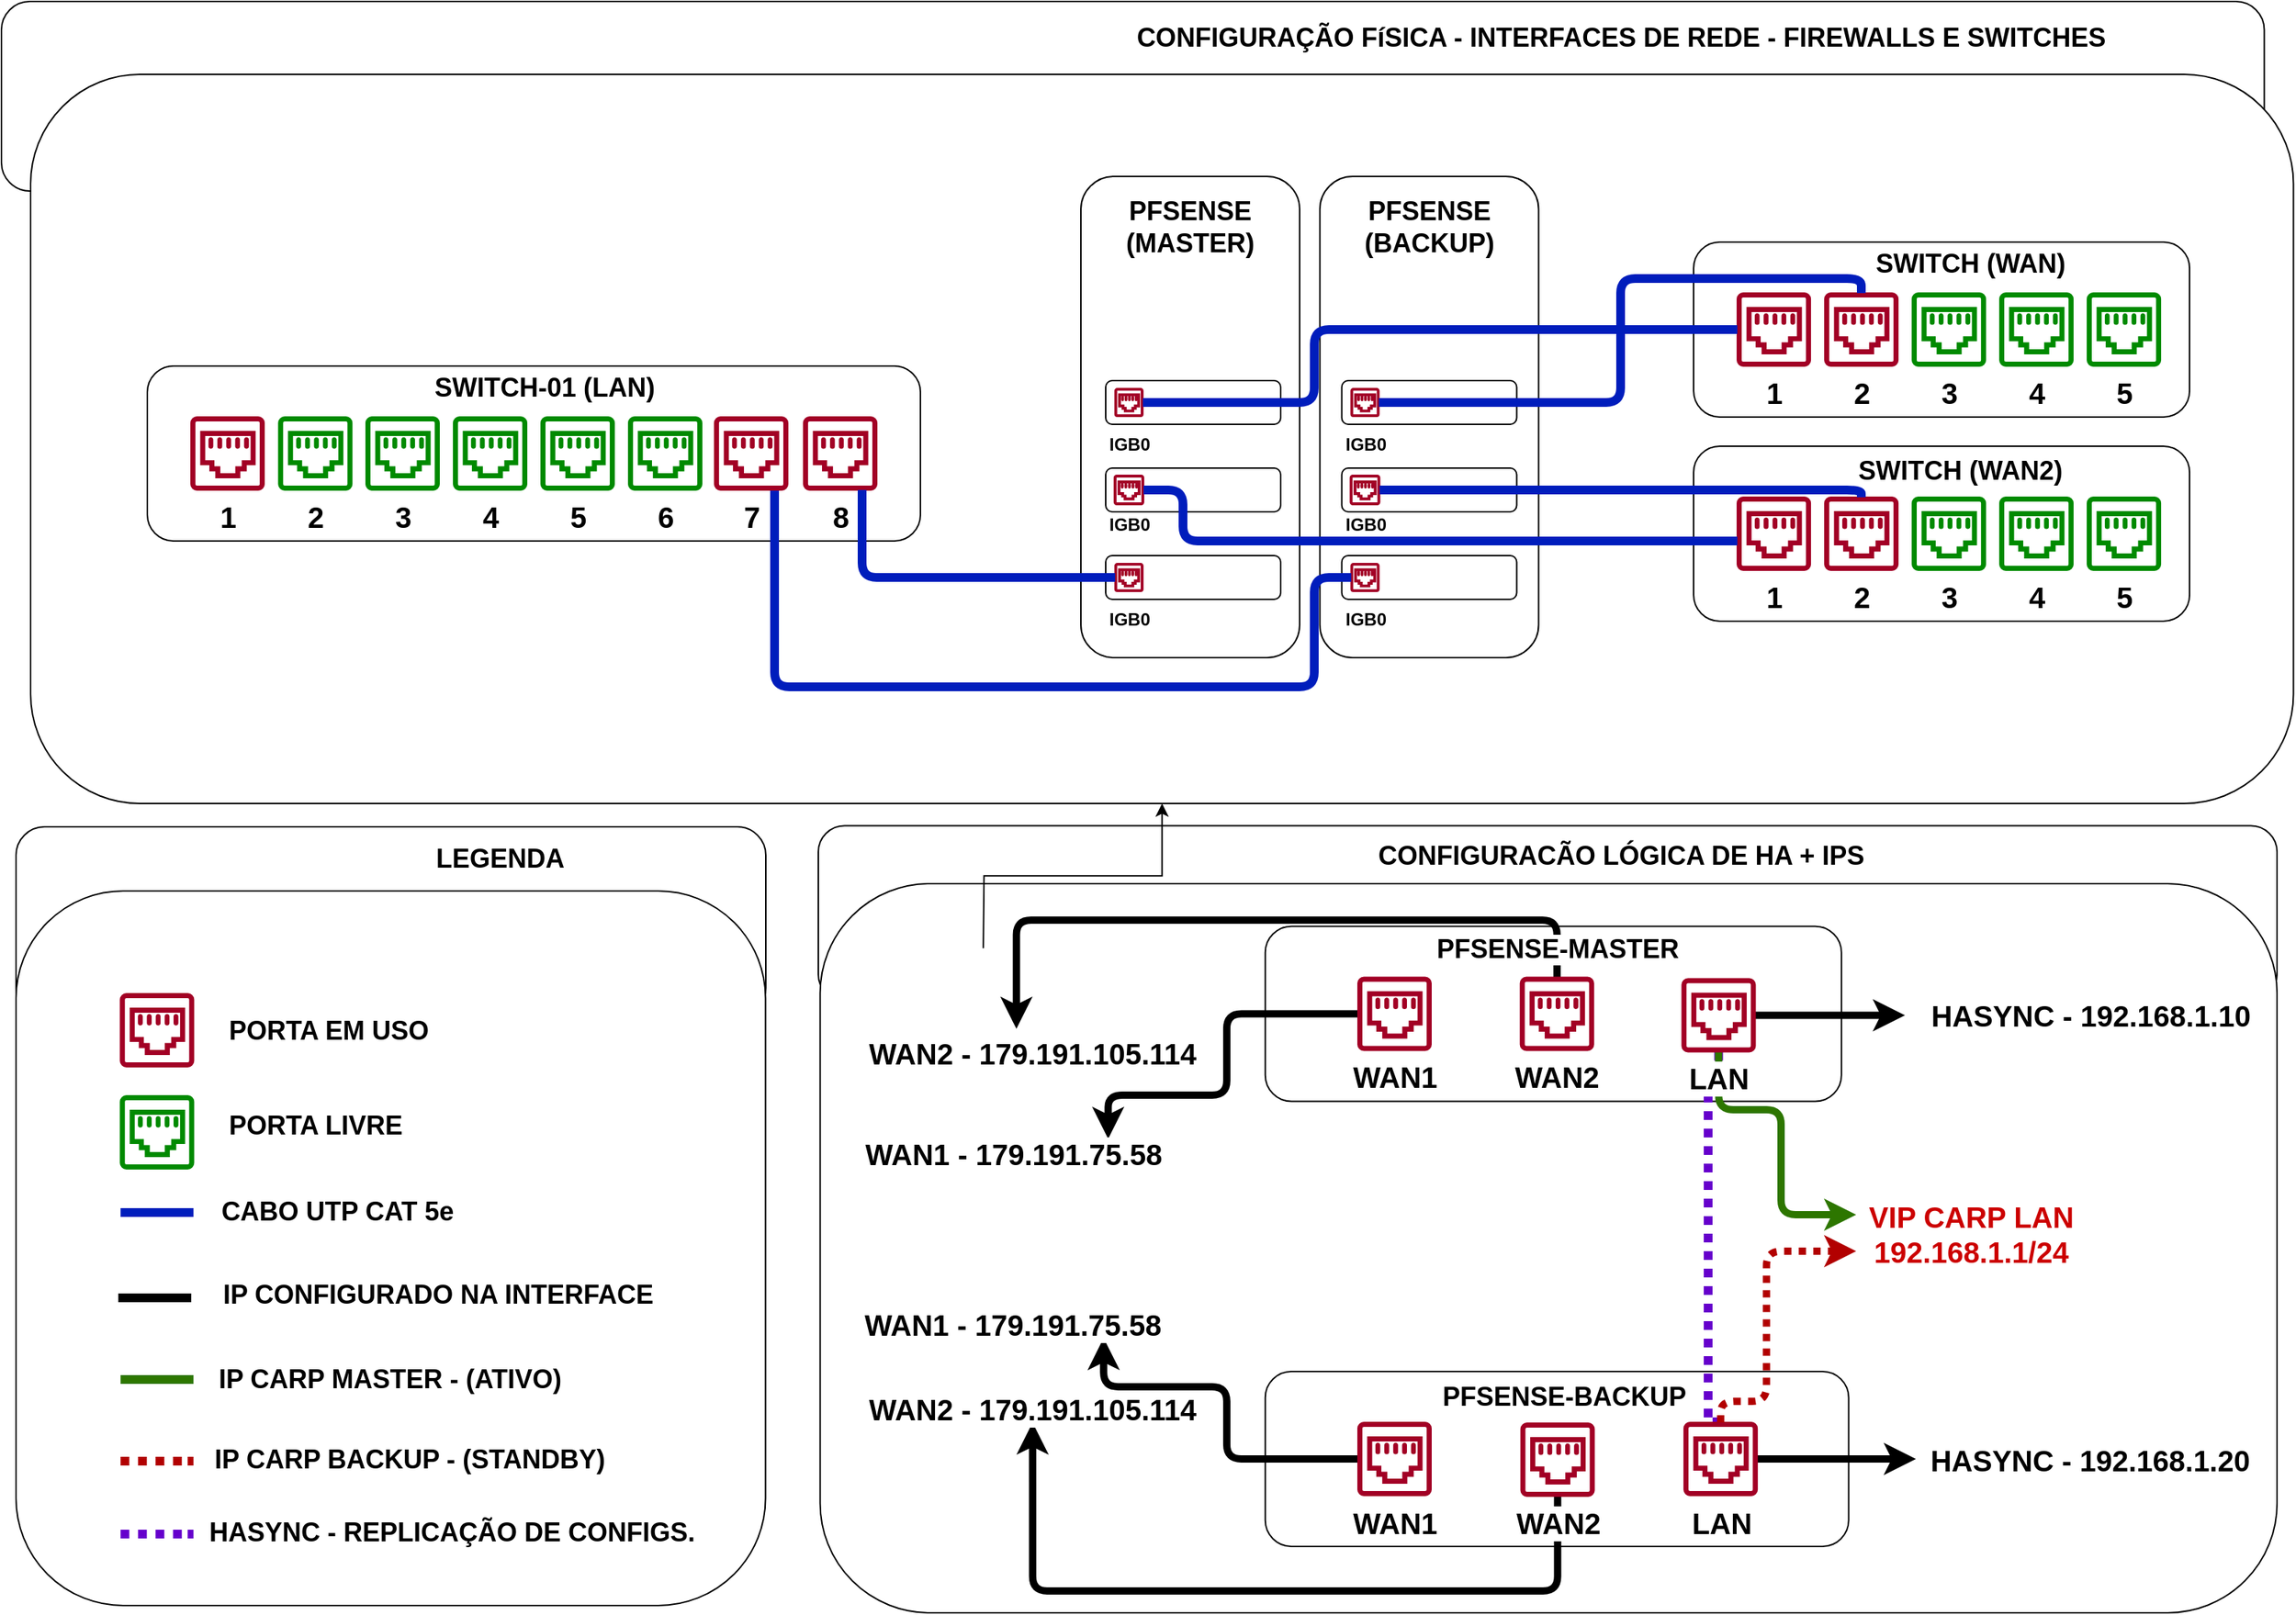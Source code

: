 <mxfile version="21.2.0" type="github">
  <diagram id="Uc7Eat4LJt7RBU0-5OjE" name="Page-1">
    <mxGraphModel dx="2785" dy="1540" grid="1" gridSize="10" guides="1" tooltips="1" connect="1" arrows="1" fold="1" page="1" pageScale="1" pageWidth="1654" pageHeight="1169" math="0" shadow="0">
      <root>
        <mxCell id="0" />
        <mxCell id="1" parent="0" />
        <mxCell id="FnRaTp6zV71Ba19_A0Tg-153" value="" style="rounded=1;whiteSpace=wrap;html=1;labelBackgroundColor=#ffffff;fillColor=#ffffff;gradientColor=#ffffff;fontSize=20;fontColor=#000000;" parent="1" vertex="1">
          <mxGeometry x="70" y="50" width="1551.25" height="130" as="geometry" />
        </mxCell>
        <mxCell id="FnRaTp6zV71Ba19_A0Tg-154" value="" style="rounded=1;whiteSpace=wrap;html=1;labelBackgroundColor=#ffffff;fillColor=#ffffff;gradientColor=#ffffff;fontSize=20;fontColor=#000000;" parent="1" vertex="1">
          <mxGeometry x="90" y="100" width="1551.25" height="500" as="geometry" />
        </mxCell>
        <mxCell id="FnRaTp6zV71Ba19_A0Tg-135" value="" style="rounded=1;whiteSpace=wrap;html=1;labelBackgroundColor=#ffffff;fillColor=#ffffff;gradientColor=#ffffff;fontSize=20;fontColor=#000000;" parent="1" vertex="1">
          <mxGeometry x="630" y="615.25" width="1000" height="120" as="geometry" />
        </mxCell>
        <mxCell id="FnRaTp6zV71Ba19_A0Tg-136" value="" style="rounded=1;whiteSpace=wrap;html=1;labelBackgroundColor=#ffffff;fillColor=#ffffff;gradientColor=#ffffff;fontSize=20;fontColor=#000000;" parent="1" vertex="1">
          <mxGeometry x="631.25" y="655" width="998.75" height="500" as="geometry" />
        </mxCell>
        <mxCell id="FnRaTp6zV71Ba19_A0Tg-140" value="CONFIGURACÃO LÓGICA DE HA + IPS" style="text;html=1;strokeColor=none;fillColor=none;align=center;verticalAlign=middle;whiteSpace=wrap;rounded=0;fontStyle=1;fontSize=18;labelBackgroundColor=#FFFFFF;fontColor=#000000;" parent="1" vertex="1">
          <mxGeometry x="993.17" y="626" width="375.07" height="20" as="geometry" />
        </mxCell>
        <mxCell id="FnRaTp6zV71Ba19_A0Tg-86" value="" style="rounded=1;whiteSpace=wrap;html=1;fontStyle=1;labelBackgroundColor=#FFFFFF;fontColor=#000000;" parent="1" vertex="1">
          <mxGeometry x="936.39" y="989.5" width="399.93" height="120" as="geometry" />
        </mxCell>
        <mxCell id="FnRaTp6zV71Ba19_A0Tg-78" value="" style="rounded=1;whiteSpace=wrap;html=1;fontStyle=1;labelBackgroundColor=#FFFFFF;fontColor=#000000;" parent="1" vertex="1">
          <mxGeometry x="936.39" y="684.25" width="395" height="120" as="geometry" />
        </mxCell>
        <mxCell id="FnRaTp6zV71Ba19_A0Tg-77" value="" style="rounded=1;whiteSpace=wrap;html=1;labelBackgroundColor=#ffffff;fillColor=#ffffff;gradientColor=#ffffff;fontSize=20;fontColor=#000000;" parent="1" vertex="1">
          <mxGeometry x="80" y="616" width="514" height="130" as="geometry" />
        </mxCell>
        <mxCell id="FnRaTp6zV71Ba19_A0Tg-76" value="" style="rounded=1;whiteSpace=wrap;html=1;labelBackgroundColor=#ffffff;fillColor=#ffffff;gradientColor=#ffffff;fontSize=20;fontColor=#000000;" parent="1" vertex="1">
          <mxGeometry x="80" y="660" width="513.79" height="490" as="geometry" />
        </mxCell>
        <mxCell id="FnRaTp6zV71Ba19_A0Tg-9" value="" style="rounded=1;whiteSpace=wrap;html=1;fontStyle=1;labelBackgroundColor=#FFFFFF;fontColor=#000000;" parent="1" vertex="1">
          <mxGeometry x="170.0" y="300" width="530" height="120" as="geometry" />
        </mxCell>
        <mxCell id="FnRaTp6zV71Ba19_A0Tg-1" value="&lt;font style=&quot;font-size: 20px;&quot;&gt;1&lt;/font&gt;" style="pointerEvents=1;shadow=0;dashed=0;html=1;strokeColor=#A20025;fillColor=#a20025;aspect=fixed;labelPosition=center;verticalLabelPosition=bottom;verticalAlign=top;align=center;outlineConnect=0;shape=mxgraph.vvd.ethernet_port;fontColor=#000000;fontStyle=1;labelBackgroundColor=#ffffff;fontSize=20;" parent="1" vertex="1">
          <mxGeometry x="200.0" y="335" width="50" height="50" as="geometry" />
        </mxCell>
        <mxCell id="FnRaTp6zV71Ba19_A0Tg-2" value="2" style="pointerEvents=1;shadow=0;dashed=0;html=1;strokeColor=#008A00;fillColor=#008a00;aspect=fixed;labelPosition=center;verticalLabelPosition=bottom;verticalAlign=top;align=center;outlineConnect=0;shape=mxgraph.vvd.ethernet_port;fontColor=#000000;fontStyle=1;fontSize=20;labelBackgroundColor=#FFFFFF;" parent="1" vertex="1">
          <mxGeometry x="260.15" y="335" width="50" height="50" as="geometry" />
        </mxCell>
        <mxCell id="FnRaTp6zV71Ba19_A0Tg-3" value="3" style="pointerEvents=1;shadow=0;dashed=0;html=1;strokeColor=#008A00;fillColor=#008a00;aspect=fixed;labelPosition=center;verticalLabelPosition=bottom;verticalAlign=top;align=center;outlineConnect=0;shape=mxgraph.vvd.ethernet_port;fontStyle=1;fontColor=#000000;fontSize=20;labelBackgroundColor=#FFFFFF;" parent="1" vertex="1">
          <mxGeometry x="320" y="335" width="50" height="50" as="geometry" />
        </mxCell>
        <mxCell id="FnRaTp6zV71Ba19_A0Tg-4" value="4" style="pointerEvents=1;shadow=0;dashed=0;html=1;strokeColor=#008A00;fillColor=#008a00;aspect=fixed;labelPosition=center;verticalLabelPosition=bottom;verticalAlign=top;align=center;outlineConnect=0;shape=mxgraph.vvd.ethernet_port;fontStyle=1;fontColor=#000000;fontSize=20;labelBackgroundColor=#FFFFFF;" parent="1" vertex="1">
          <mxGeometry x="380" y="335" width="50" height="50" as="geometry" />
        </mxCell>
        <mxCell id="FnRaTp6zV71Ba19_A0Tg-5" value="5" style="pointerEvents=1;shadow=0;dashed=0;html=1;strokeColor=#008A00;fillColor=#008a00;aspect=fixed;labelPosition=center;verticalLabelPosition=bottom;verticalAlign=top;align=center;outlineConnect=0;shape=mxgraph.vvd.ethernet_port;fontColor=#000000;fontStyle=1;fontSize=20;labelBackgroundColor=#FFFFFF;" parent="1" vertex="1">
          <mxGeometry x="440" y="335" width="50" height="50" as="geometry" />
        </mxCell>
        <mxCell id="FnRaTp6zV71Ba19_A0Tg-6" value="6" style="pointerEvents=1;shadow=0;dashed=0;html=1;strokeColor=#008A00;fillColor=#008a00;aspect=fixed;labelPosition=center;verticalLabelPosition=bottom;verticalAlign=top;align=center;outlineConnect=0;shape=mxgraph.vvd.ethernet_port;fontColor=#000000;fontStyle=1;fontSize=20;labelBackgroundColor=#FFFFFF;" parent="1" vertex="1">
          <mxGeometry x="500.0" y="335" width="50" height="50" as="geometry" />
        </mxCell>
        <mxCell id="FnRaTp6zV71Ba19_A0Tg-10" value="SWITCH-01 (LAN)" style="text;html=1;strokeColor=none;fillColor=none;align=center;verticalAlign=middle;whiteSpace=wrap;rounded=0;fontStyle=1;fontSize=18;labelBackgroundColor=#FFFFFF;fontColor=#000000;" parent="1" vertex="1">
          <mxGeometry x="360" y="305" width="164.96" height="20" as="geometry" />
        </mxCell>
        <mxCell id="FnRaTp6zV71Ba19_A0Tg-50" value="" style="rounded=1;whiteSpace=wrap;html=1;fontStyle=1;labelBackgroundColor=#FFFFFF;fontColor=#000000;" parent="1" vertex="1">
          <mxGeometry x="1230.04" y="215" width="340" height="120" as="geometry" />
        </mxCell>
        <mxCell id="FnRaTp6zV71Ba19_A0Tg-51" value="1" style="pointerEvents=1;shadow=0;dashed=0;html=1;strokeColor=#A20025;fillColor=#a20025;aspect=fixed;labelPosition=center;verticalLabelPosition=bottom;verticalAlign=top;align=center;outlineConnect=0;shape=mxgraph.vvd.ethernet_port;fontColor=#000000;fontStyle=1;fontSize=20;labelBackgroundColor=#FFFFFF;" parent="1" vertex="1">
          <mxGeometry x="1260.04" y="250" width="50" height="50" as="geometry" />
        </mxCell>
        <mxCell id="FnRaTp6zV71Ba19_A0Tg-53" value="3" style="pointerEvents=1;shadow=0;dashed=0;html=1;strokeColor=#008A00;fillColor=#008a00;aspect=fixed;labelPosition=center;verticalLabelPosition=bottom;verticalAlign=top;align=center;outlineConnect=0;shape=mxgraph.vvd.ethernet_port;fontStyle=1;fontColor=#000000;fontSize=20;labelBackgroundColor=#FFFFFF;" parent="1" vertex="1">
          <mxGeometry x="1380.04" y="250" width="50" height="50" as="geometry" />
        </mxCell>
        <mxCell id="FnRaTp6zV71Ba19_A0Tg-54" value="4" style="pointerEvents=1;shadow=0;dashed=0;html=1;strokeColor=#008A00;fillColor=#008a00;aspect=fixed;labelPosition=center;verticalLabelPosition=bottom;verticalAlign=top;align=center;outlineConnect=0;shape=mxgraph.vvd.ethernet_port;fontStyle=1;fontColor=#000000;fontSize=20;labelBackgroundColor=#FFFFFF;" parent="1" vertex="1">
          <mxGeometry x="1440.04" y="250" width="50" height="50" as="geometry" />
        </mxCell>
        <mxCell id="FnRaTp6zV71Ba19_A0Tg-55" value="5" style="pointerEvents=1;shadow=0;dashed=0;html=1;strokeColor=#008A00;fillColor=#008a00;aspect=fixed;labelPosition=center;verticalLabelPosition=bottom;verticalAlign=top;align=center;outlineConnect=0;shape=mxgraph.vvd.ethernet_port;fontColor=#000000;fontStyle=1;fontSize=20;labelBackgroundColor=#FFFFFF;" parent="1" vertex="1">
          <mxGeometry x="1500.04" y="250" width="50" height="50" as="geometry" />
        </mxCell>
        <mxCell id="FnRaTp6zV71Ba19_A0Tg-66" style="edgeStyle=orthogonalEdgeStyle;orthogonalLoop=1;jettySize=auto;html=1;endArrow=none;endFill=0;strokeWidth=6;fontSize=18;fillColor=#0050ef;strokeColor=#001DBC;fontStyle=1;labelBackgroundColor=#FFFFFF;fontColor=#000000;rounded=0;" parent="1" edge="1">
          <mxGeometry relative="1" as="geometry">
            <mxPoint x="151.65" y="880.5" as="sourcePoint" />
            <mxPoint x="195.22" y="880.5" as="targetPoint" />
            <Array as="points">
              <mxPoint x="201.65" y="880.5" />
              <mxPoint x="201.65" y="880.5" />
            </Array>
          </mxGeometry>
        </mxCell>
        <mxCell id="FnRaTp6zV71Ba19_A0Tg-70" value="" style="pointerEvents=1;shadow=0;dashed=0;html=1;strokeColor=#A20025;fillColor=#a20025;aspect=fixed;labelPosition=center;verticalLabelPosition=bottom;verticalAlign=top;align=center;outlineConnect=0;shape=mxgraph.vvd.ethernet_port;fontColor=#000000;fontStyle=1;labelBackgroundColor=#ffffff;fontSize=20;" parent="1" vertex="1">
          <mxGeometry x="151.65" y="730.5" width="50" height="50" as="geometry" />
        </mxCell>
        <mxCell id="FnRaTp6zV71Ba19_A0Tg-71" value="" style="pointerEvents=1;shadow=0;dashed=0;html=1;strokeColor=#008A00;fillColor=#008a00;aspect=fixed;labelPosition=center;verticalLabelPosition=bottom;verticalAlign=top;align=center;outlineConnect=0;shape=mxgraph.vvd.ethernet_port;fontColor=#000000;fontStyle=1;fontSize=20;labelBackgroundColor=#FFFFFF;" parent="1" vertex="1">
          <mxGeometry x="151.65" y="800.5" width="50" height="50" as="geometry" />
        </mxCell>
        <mxCell id="FnRaTp6zV71Ba19_A0Tg-72" value="LEGENDA" style="text;html=1;strokeColor=none;fillColor=none;align=center;verticalAlign=middle;whiteSpace=wrap;rounded=0;fontStyle=1;fontSize=18;labelBackgroundColor=#FFFFFF;fontColor=#000000;" parent="1" vertex="1">
          <mxGeometry x="342.04" y="628" width="140" height="20" as="geometry" />
        </mxCell>
        <mxCell id="FnRaTp6zV71Ba19_A0Tg-73" value="PORTA EM USO" style="text;html=1;strokeColor=none;fillColor=none;align=center;verticalAlign=middle;whiteSpace=wrap;rounded=0;fontStyle=1;fontSize=18;labelBackgroundColor=#FFFFFF;fontColor=#000000;" parent="1" vertex="1">
          <mxGeometry x="222.65" y="745.5" width="143" height="20" as="geometry" />
        </mxCell>
        <mxCell id="FnRaTp6zV71Ba19_A0Tg-74" value="PORTA LIVRE" style="text;html=1;strokeColor=none;fillColor=none;align=center;verticalAlign=middle;whiteSpace=wrap;rounded=0;fontStyle=1;fontSize=18;labelBackgroundColor=#FFFFFF;fontColor=#000000;" parent="1" vertex="1">
          <mxGeometry x="218.65" y="810.5" width="133" height="20" as="geometry" />
        </mxCell>
        <mxCell id="FnRaTp6zV71Ba19_A0Tg-75" value="CABO UTP CAT 5e" style="text;html=1;strokeColor=none;fillColor=none;align=center;verticalAlign=middle;whiteSpace=wrap;rounded=0;fontStyle=1;fontSize=18;labelBackgroundColor=#FFFFFF;fontColor=#000000;" parent="1" vertex="1">
          <mxGeometry x="213.65" y="869.5" width="173" height="20" as="geometry" />
        </mxCell>
        <mxCell id="FnRaTp6zV71Ba19_A0Tg-110" style="orthogonalLoop=1;jettySize=auto;html=1;labelBackgroundColor=#FFFFFF;endArrow=classic;endFill=1;strokeWidth=5;fontSize=17;fontColor=#000000;rounded=1;edgeStyle=orthogonalEdgeStyle;entryX=0.455;entryY=-0.298;entryDx=0;entryDy=0;entryPerimeter=0;" parent="1" source="FnRaTp6zV71Ba19_A0Tg-80" target="FnRaTp6zV71Ba19_A0Tg-105" edge="1">
          <mxGeometry relative="1" as="geometry">
            <mxPoint x="750" y="690" as="targetPoint" />
            <Array as="points">
              <mxPoint x="1136" y="680" />
              <mxPoint x="766" y="680" />
            </Array>
          </mxGeometry>
        </mxCell>
        <mxCell id="FnRaTp6zV71Ba19_A0Tg-119" style="edgeStyle=orthogonalEdgeStyle;orthogonalLoop=1;jettySize=auto;html=1;labelBackgroundColor=#FFFFFF;endArrow=classic;endFill=1;strokeWidth=5;fontSize=17;fontColor=#000000;rounded=1;entryX=0.75;entryY=0;entryDx=0;entryDy=0;" parent="1" source="FnRaTp6zV71Ba19_A0Tg-79" target="FnRaTp6zV71Ba19_A0Tg-117" edge="1">
          <mxGeometry relative="1" as="geometry">
            <mxPoint x="900" y="680" as="targetPoint" />
            <Array as="points">
              <mxPoint x="910" y="744" />
              <mxPoint x="910" y="800" />
              <mxPoint x="829" y="800" />
            </Array>
          </mxGeometry>
        </mxCell>
        <mxCell id="FnRaTp6zV71Ba19_A0Tg-128" style="orthogonalLoop=1;jettySize=auto;html=1;labelBackgroundColor=#FFFFFF;endArrow=classic;endFill=1;strokeWidth=5;fontSize=17;fontColor=#000000;startArrow=none;startFill=0;rounded=1;" parent="1" source="H_Lgx6PLF9Htsv63IMZn-19" target="FnRaTp6zV71Ba19_A0Tg-100" edge="1">
          <mxGeometry relative="1" as="geometry">
            <mxPoint x="1306.39" y="744.363" as="sourcePoint" />
          </mxGeometry>
        </mxCell>
        <mxCell id="FnRaTp6zV71Ba19_A0Tg-158" style="rounded=0;orthogonalLoop=1;jettySize=auto;html=1;dashed=1;dashPattern=1 1;labelBackgroundColor=#FFFFFF;startArrow=none;startFill=0;endArrow=none;endFill=0;strokeColor=#6600CC;strokeWidth=6;fontSize=17;fontColor=#000000;fillColor=#f8cecc;edgeStyle=orthogonalEdgeStyle;" parent="1" edge="1" target="FnRaTp6zV71Ba19_A0Tg-92" source="H_Lgx6PLF9Htsv63IMZn-19">
          <mxGeometry relative="1" as="geometry">
            <mxPoint x="1286.467" y="769.25" as="sourcePoint" />
            <mxPoint x="1286.467" y="1024.5" as="targetPoint" />
            <Array as="points">
              <mxPoint x="1247" y="780" />
              <mxPoint x="1240" y="780" />
              <mxPoint x="1240" y="1024" />
            </Array>
          </mxGeometry>
        </mxCell>
        <mxCell id="FnRaTp6zV71Ba19_A0Tg-85" value="PFSENSE-MASTER" style="text;html=1;strokeColor=none;fillColor=none;align=center;verticalAlign=middle;whiteSpace=wrap;rounded=0;fontStyle=1;fontSize=18;labelBackgroundColor=#FFFFFF;fontColor=#000000;" parent="1" vertex="1">
          <mxGeometry x="1050" y="690" width="173.57" height="20" as="geometry" />
        </mxCell>
        <mxCell id="FnRaTp6zV71Ba19_A0Tg-111" style="orthogonalLoop=1;jettySize=auto;html=1;labelBackgroundColor=#FFFFFF;endArrow=classic;endFill=1;strokeWidth=5;fontSize=17;fontColor=#000000;rounded=1;edgeStyle=orthogonalEdgeStyle;entryX=0.5;entryY=1;entryDx=0;entryDy=0;" parent="1" source="FnRaTp6zV71Ba19_A0Tg-88" target="FnRaTp6zV71Ba19_A0Tg-108" edge="1">
          <mxGeometry relative="1" as="geometry">
            <mxPoint x="780" y="1100" as="targetPoint" />
            <Array as="points">
              <mxPoint x="1137" y="1140" />
              <mxPoint x="777" y="1140" />
            </Array>
          </mxGeometry>
        </mxCell>
        <mxCell id="FnRaTp6zV71Ba19_A0Tg-88" value="WAN2" style="pointerEvents=1;shadow=0;dashed=0;html=1;strokeColor=#A20025;fillColor=#A20025;aspect=fixed;labelPosition=center;verticalLabelPosition=bottom;verticalAlign=top;align=center;outlineConnect=0;shape=mxgraph.vvd.ethernet_port;fontStyle=1;fontColor=#000000;fontSize=20;labelBackgroundColor=#FFFFFF;" parent="1" vertex="1">
          <mxGeometry x="1111.78" y="1025" width="50" height="50" as="geometry" />
        </mxCell>
        <mxCell id="FnRaTp6zV71Ba19_A0Tg-120" style="edgeStyle=orthogonalEdgeStyle;orthogonalLoop=1;jettySize=auto;html=1;labelBackgroundColor=#FFFFFF;endArrow=classic;endFill=1;strokeWidth=5;fontSize=17;fontColor=#000000;rounded=1;entryX=0.75;entryY=1;entryDx=0;entryDy=0;" parent="1" source="FnRaTp6zV71Ba19_A0Tg-87" target="FnRaTp6zV71Ba19_A0Tg-118" edge="1">
          <mxGeometry relative="1" as="geometry">
            <mxPoint x="1238.96" y="1024.5" as="sourcePoint" />
            <mxPoint x="1238.96" y="959.5" as="targetPoint" />
            <Array as="points">
              <mxPoint x="910" y="1049" />
              <mxPoint x="910" y="1000" />
              <mxPoint x="826" y="1000" />
            </Array>
          </mxGeometry>
        </mxCell>
        <mxCell id="FnRaTp6zV71Ba19_A0Tg-103" style="orthogonalLoop=1;jettySize=auto;html=1;entryX=0;entryY=0.5;entryDx=0;entryDy=0;labelBackgroundColor=#FFFFFF;endArrow=classic;endFill=1;strokeWidth=5;fontSize=17;fontColor=#000000;rounded=1;" parent="1" source="FnRaTp6zV71Ba19_A0Tg-92" target="FnRaTp6zV71Ba19_A0Tg-101" edge="1">
          <mxGeometry relative="1" as="geometry" />
        </mxCell>
        <mxCell id="FnRaTp6zV71Ba19_A0Tg-92" value="LAN" style="pointerEvents=1;shadow=0;dashed=0;html=1;strokeColor=#A20025;fillColor=#a20025;aspect=fixed;labelPosition=center;verticalLabelPosition=bottom;verticalAlign=top;align=center;outlineConnect=0;shape=mxgraph.vvd.ethernet_port;fontStyle=1;fontColor=#000000;fontSize=20;labelBackgroundColor=#FFFFFF;" parent="1" vertex="1">
          <mxGeometry x="1223.57" y="1024.5" width="50" height="50" as="geometry" />
        </mxCell>
        <mxCell id="FnRaTp6zV71Ba19_A0Tg-93" value="PFSENSE-BACKUP" style="text;html=1;strokeColor=none;fillColor=none;align=center;verticalAlign=middle;whiteSpace=wrap;rounded=0;fontStyle=1;fontSize=18;labelBackgroundColor=#FFFFFF;fontColor=#000000;" parent="1" vertex="1">
          <mxGeometry x="1050.0" y="997" width="183" height="20" as="geometry" />
        </mxCell>
        <mxCell id="FnRaTp6zV71Ba19_A0Tg-100" value="HASYNC - 192.168.1.10" style="text;html=1;strokeColor=none;fillColor=none;align=center;verticalAlign=middle;whiteSpace=wrap;rounded=0;labelBackgroundColor=#ffffff;fontSize=20;fontColor=#000000;fontStyle=1" parent="1" vertex="1">
          <mxGeometry x="1374.96" y="735.25" width="255.07" height="20" as="geometry" />
        </mxCell>
        <mxCell id="FnRaTp6zV71Ba19_A0Tg-101" value="HASYNC - 192.168.1.20" style="text;html=1;strokeColor=none;fillColor=none;align=center;verticalAlign=middle;whiteSpace=wrap;rounded=0;labelBackgroundColor=#ffffff;fontSize=20;fontColor=#000000;fontStyle=1" parent="1" vertex="1">
          <mxGeometry x="1382.46" y="1039.5" width="240.07" height="20" as="geometry" />
        </mxCell>
        <mxCell id="FnRaTp6zV71Ba19_A0Tg-130" style="rounded=1;orthogonalLoop=1;jettySize=auto;html=1;labelBackgroundColor=#FFFFFF;startArrow=none;startFill=0;endArrow=classic;endFill=1;strokeWidth=5;fontSize=17;fontColor=#000000;strokeColor=#2D7600;entryX=0;entryY=0.25;entryDx=0;entryDy=0;edgeStyle=orthogonalEdgeStyle;" parent="1" target="FnRaTp6zV71Ba19_A0Tg-129" edge="1" source="H_Lgx6PLF9Htsv63IMZn-19">
          <mxGeometry relative="1" as="geometry">
            <Array as="points">
              <mxPoint x="1247" y="810" />
              <mxPoint x="1290" y="810" />
              <mxPoint x="1290" y="882" />
            </Array>
            <mxPoint x="1043" y="769.25" as="sourcePoint" />
            <mxPoint x="1110.51" y="860.5" as="targetPoint" />
          </mxGeometry>
        </mxCell>
        <mxCell id="FnRaTp6zV71Ba19_A0Tg-105" value="WAN2 - 179.191.105.114" style="text;html=1;strokeColor=none;fillColor=none;align=center;verticalAlign=middle;whiteSpace=wrap;rounded=0;labelBackgroundColor=#ffffff;fontSize=20;fontColor=#000000;fontStyle=1" parent="1" vertex="1">
          <mxGeometry x="653.76" y="760.5" width="246.24" height="20" as="geometry" />
        </mxCell>
        <mxCell id="FnRaTp6zV71Ba19_A0Tg-131" style="rounded=1;orthogonalLoop=1;jettySize=auto;html=1;entryX=0;entryY=0.75;entryDx=0;entryDy=0;labelBackgroundColor=#FFFFFF;startArrow=none;startFill=0;endArrow=classic;endFill=1;strokeWidth=5;fontSize=17;fontColor=#000000;strokeColor=#B20000;dashed=1;dashPattern=1 1;edgeStyle=orthogonalEdgeStyle;" parent="1" source="FnRaTp6zV71Ba19_A0Tg-92" target="FnRaTp6zV71Ba19_A0Tg-129" edge="1">
          <mxGeometry relative="1" as="geometry">
            <Array as="points">
              <mxPoint x="1249" y="1010" />
              <mxPoint x="1280" y="1010" />
              <mxPoint x="1280" y="907" />
            </Array>
          </mxGeometry>
        </mxCell>
        <mxCell id="FnRaTp6zV71Ba19_A0Tg-108" value="WAN2 - 179.191.105.114" style="text;html=1;strokeColor=none;fillColor=none;align=center;verticalAlign=middle;whiteSpace=wrap;rounded=0;labelBackgroundColor=#ffffff;fontSize=20;fontColor=#000000;fontStyle=1" parent="1" vertex="1">
          <mxGeometry x="656.88" y="1004.5" width="240" height="20" as="geometry" />
        </mxCell>
        <mxCell id="FnRaTp6zV71Ba19_A0Tg-117" value="WAN1 - 179.191.75.58" style="text;html=1;strokeColor=none;fillColor=none;align=center;verticalAlign=middle;whiteSpace=wrap;rounded=0;labelBackgroundColor=#ffffff;fontSize=20;fontColor=#000000;fontStyle=1" parent="1" vertex="1">
          <mxGeometry x="633.73" y="830" width="259.96" height="20" as="geometry" />
        </mxCell>
        <mxCell id="FnRaTp6zV71Ba19_A0Tg-118" value="WAN1 - 179.191.75.58" style="text;html=1;strokeColor=none;fillColor=none;align=center;verticalAlign=middle;whiteSpace=wrap;rounded=0;labelBackgroundColor=#ffffff;fontSize=20;fontColor=#000000;fontStyle=1" parent="1" vertex="1">
          <mxGeometry x="640" y="946.5" width="247.43" height="20" as="geometry" />
        </mxCell>
        <mxCell id="FnRaTp6zV71Ba19_A0Tg-129" value="VIP CARP LAN&lt;br&gt;192.168.1.1/24" style="text;html=1;strokeColor=none;fillColor=none;align=center;verticalAlign=middle;whiteSpace=wrap;rounded=0;labelBackgroundColor=#ffffff;fontSize=20;fontColor=#CC0000;fontStyle=1" parent="1" vertex="1">
          <mxGeometry x="1341.5" y="869.5" width="157.07" height="50" as="geometry" />
        </mxCell>
        <mxCell id="FnRaTp6zV71Ba19_A0Tg-147" style="edgeStyle=orthogonalEdgeStyle;orthogonalLoop=1;jettySize=auto;html=1;endArrow=none;endFill=0;strokeWidth=6;fontSize=18;fillColor=#0050ef;strokeColor=#000000;fontStyle=1;labelBackgroundColor=#FFFFFF;fontColor=#000000;rounded=0;" parent="1" edge="1">
          <mxGeometry relative="1" as="geometry">
            <mxPoint x="150.12" y="938.96" as="sourcePoint" />
            <mxPoint x="193.69" y="938.96" as="targetPoint" />
            <Array as="points">
              <mxPoint x="200.12" y="938.96" />
              <mxPoint x="200.12" y="938.96" />
            </Array>
          </mxGeometry>
        </mxCell>
        <mxCell id="FnRaTp6zV71Ba19_A0Tg-148" value="IP CONFIGURADO NA INTERFACE" style="text;html=1;strokeColor=none;fillColor=none;align=center;verticalAlign=middle;whiteSpace=wrap;rounded=0;fontStyle=1;fontSize=18;labelBackgroundColor=#FFFFFF;fontColor=#000000;" parent="1" vertex="1">
          <mxGeometry x="216.15" y="926.5" width="307" height="20" as="geometry" />
        </mxCell>
        <mxCell id="FnRaTp6zV71Ba19_A0Tg-149" style="edgeStyle=orthogonalEdgeStyle;orthogonalLoop=1;jettySize=auto;html=1;endArrow=none;endFill=0;strokeWidth=6;fontSize=18;fillColor=#0050ef;strokeColor=#2D7600;fontStyle=1;labelBackgroundColor=#FFFFFF;fontColor=#000000;rounded=0;" parent="1" edge="1">
          <mxGeometry relative="1" as="geometry">
            <mxPoint x="151.65" y="995" as="sourcePoint" />
            <mxPoint x="195.22" y="995" as="targetPoint" />
            <Array as="points">
              <mxPoint x="201.65" y="995" />
              <mxPoint x="201.65" y="995" />
            </Array>
          </mxGeometry>
        </mxCell>
        <mxCell id="FnRaTp6zV71Ba19_A0Tg-150" style="edgeStyle=orthogonalEdgeStyle;orthogonalLoop=1;jettySize=auto;html=1;endArrow=none;endFill=0;strokeWidth=6;fontSize=18;fillColor=#0050ef;strokeColor=#B20000;fontStyle=1;labelBackgroundColor=#FFFFFF;fontColor=#000000;rounded=0;dashed=1;dashPattern=1 1;" parent="1" edge="1">
          <mxGeometry relative="1" as="geometry">
            <mxPoint x="151.65" y="1051" as="sourcePoint" />
            <mxPoint x="195.22" y="1051" as="targetPoint" />
            <Array as="points">
              <mxPoint x="201.65" y="1051" />
              <mxPoint x="201.65" y="1051" />
            </Array>
          </mxGeometry>
        </mxCell>
        <mxCell id="FnRaTp6zV71Ba19_A0Tg-151" value="IP CARP MASTER - (ATIVO)" style="text;html=1;strokeColor=none;fillColor=none;align=center;verticalAlign=middle;whiteSpace=wrap;rounded=0;fontStyle=1;fontSize=18;labelBackgroundColor=#FFFFFF;fontColor=#000000;" parent="1" vertex="1">
          <mxGeometry x="213.65" y="985" width="244.57" height="20" as="geometry" />
        </mxCell>
        <mxCell id="FnRaTp6zV71Ba19_A0Tg-152" value="IP CARP BACKUP - (STANDBY)" style="text;html=1;strokeColor=none;fillColor=none;align=center;verticalAlign=middle;whiteSpace=wrap;rounded=0;fontStyle=1;fontSize=18;labelBackgroundColor=#FFFFFF;fontColor=#000000;" parent="1" vertex="1">
          <mxGeometry x="213.29" y="1040" width="273.5" height="20" as="geometry" />
        </mxCell>
        <mxCell id="FnRaTp6zV71Ba19_A0Tg-156" value="CONFIGURAÇÃO FíSICA - INTERFACES DE REDE - FIREWALLS E SWITCHES" style="text;html=1;strokeColor=none;fillColor=none;align=center;verticalAlign=middle;whiteSpace=wrap;rounded=0;fontStyle=1;fontSize=18;labelBackgroundColor=#FFFFFF;fontColor=#000000;" parent="1" vertex="1">
          <mxGeometry x="830" y="65" width="701.42" height="20" as="geometry" />
        </mxCell>
        <mxCell id="FnRaTp6zV71Ba19_A0Tg-159" style="edgeStyle=orthogonalEdgeStyle;orthogonalLoop=1;jettySize=auto;html=1;endArrow=none;endFill=0;strokeWidth=6;fontSize=18;fillColor=#0050ef;strokeColor=#6600CC;fontStyle=1;labelBackgroundColor=#FFFFFF;fontColor=#000000;rounded=0;dashed=1;dashPattern=1 1;" parent="1" edge="1">
          <mxGeometry relative="1" as="geometry">
            <mxPoint x="151.65" y="1101" as="sourcePoint" />
            <mxPoint x="195.22" y="1101" as="targetPoint" />
            <Array as="points">
              <mxPoint x="201.65" y="1101" />
              <mxPoint x="201.65" y="1101" />
            </Array>
          </mxGeometry>
        </mxCell>
        <mxCell id="FnRaTp6zV71Ba19_A0Tg-160" value="HASYNC - REPLICAÇÃO DE CONFIGS." style="text;html=1;strokeColor=none;fillColor=none;align=center;verticalAlign=middle;whiteSpace=wrap;rounded=0;fontStyle=1;fontSize=18;labelBackgroundColor=#FFFFFF;fontColor=#000000;" parent="1" vertex="1">
          <mxGeometry x="208.29" y="1090" width="341.71" height="20" as="geometry" />
        </mxCell>
        <mxCell id="FnRaTp6zV71Ba19_A0Tg-79" value="WAN1" style="pointerEvents=1;shadow=0;dashed=0;html=1;strokeColor=#A20025;fillColor=#a20025;aspect=fixed;labelPosition=center;verticalLabelPosition=bottom;verticalAlign=top;align=center;outlineConnect=0;shape=mxgraph.vvd.ethernet_port;fontColor=#000000;fontStyle=1;fontSize=20;labelBackgroundColor=#FFFFFF;" parent="1" vertex="1">
          <mxGeometry x="1000.0" y="719.25" width="50" height="50" as="geometry" />
        </mxCell>
        <mxCell id="FnRaTp6zV71Ba19_A0Tg-8" value="8" style="pointerEvents=1;shadow=0;dashed=0;html=1;strokeColor=#A20025;fillColor=#a20025;aspect=fixed;labelPosition=center;verticalLabelPosition=bottom;verticalAlign=top;align=center;outlineConnect=0;shape=mxgraph.vvd.ethernet_port;fontStyle=1;fontColor=#000000;fontSize=20;labelBackgroundColor=#FFFFFF;" parent="1" vertex="1">
          <mxGeometry x="620" y="335" width="50" height="50" as="geometry" />
        </mxCell>
        <mxCell id="FnRaTp6zV71Ba19_A0Tg-80" value="WAN2" style="pointerEvents=1;shadow=0;dashed=0;html=1;strokeColor=#A20025;fillColor=#A20025;aspect=fixed;labelPosition=center;verticalLabelPosition=bottom;verticalAlign=top;align=center;outlineConnect=0;shape=mxgraph.vvd.ethernet_port;fontStyle=1;fontColor=#000000;fontSize=20;labelBackgroundColor=#FFFFFF;" parent="1" vertex="1">
          <mxGeometry x="1111.35" y="719.25" width="50" height="50" as="geometry" />
        </mxCell>
        <mxCell id="FnRaTp6zV71Ba19_A0Tg-87" value="WAN1" style="pointerEvents=1;shadow=0;dashed=0;html=1;strokeColor=#A20025;fillColor=#a20025;aspect=fixed;labelPosition=center;verticalLabelPosition=bottom;verticalAlign=top;align=center;outlineConnect=0;shape=mxgraph.vvd.ethernet_port;fontColor=#000000;fontStyle=1;fontSize=20;labelBackgroundColor=#FFFFFF;" parent="1" vertex="1">
          <mxGeometry x="1000.0" y="1024.5" width="50" height="50" as="geometry" />
        </mxCell>
        <mxCell id="FnRaTp6zV71Ba19_A0Tg-52" value="2" style="pointerEvents=1;shadow=0;dashed=0;html=1;strokeColor=#A20025;fillColor=#a20025;aspect=fixed;labelPosition=center;verticalLabelPosition=bottom;verticalAlign=top;align=center;outlineConnect=0;shape=mxgraph.vvd.ethernet_port;fontColor=#000000;fontStyle=1;fontSize=20;labelBackgroundColor=#FFFFFF;" parent="1" vertex="1">
          <mxGeometry x="1320.04" y="250" width="50" height="50" as="geometry" />
        </mxCell>
        <mxCell id="vzmAkZegJcYB33hXStO7-12" value="" style="rounded=1;whiteSpace=wrap;html=1;fontStyle=1;labelBackgroundColor=#FFFFFF;fontColor=#000000;" parent="1" vertex="1">
          <mxGeometry x="810" y="170" width="149.96" height="330" as="geometry" />
        </mxCell>
        <mxCell id="vzmAkZegJcYB33hXStO7-13" value="" style="rounded=1;whiteSpace=wrap;html=1;fontStyle=1;labelBackgroundColor=#FFFFFF;fontColor=#000000;" parent="1" vertex="1">
          <mxGeometry x="827" y="370" width="119.96" height="30" as="geometry" />
        </mxCell>
        <mxCell id="vzmAkZegJcYB33hXStO7-14" value="IGB0" style="pointerEvents=1;shadow=0;dashed=0;html=1;strokeColor=#A20025;fillColor=#a20025;aspect=fixed;labelPosition=center;verticalLabelPosition=bottom;verticalAlign=top;align=center;outlineConnect=0;shape=mxgraph.vvd.ethernet_port;fontColor=#000000;fontStyle=1;fontSize=12;labelBackgroundColor=#FFFFFF;" parent="1" vertex="1">
          <mxGeometry x="832.94" y="375" width="20" height="20" as="geometry" />
        </mxCell>
        <mxCell id="vzmAkZegJcYB33hXStO7-15" value="" style="rounded=1;whiteSpace=wrap;html=1;fontStyle=1;labelBackgroundColor=#FFFFFF;fontColor=#000000;" parent="1" vertex="1">
          <mxGeometry x="827" y="310" width="119.96" height="30" as="geometry" />
        </mxCell>
        <mxCell id="vzmAkZegJcYB33hXStO7-16" value="&lt;p style=&quot;line-height: 0%; font-size: 12px;&quot;&gt;&lt;font style=&quot;font-size: 12px;&quot;&gt;IGB0&lt;/font&gt;&lt;/p&gt;" style="pointerEvents=1;shadow=0;dashed=0;html=1;strokeColor=#A20025;fillColor=#a20025;aspect=fixed;labelPosition=center;verticalLabelPosition=bottom;verticalAlign=top;align=center;outlineConnect=0;shape=mxgraph.vvd.ethernet_port;fontColor=#000000;fontStyle=1;fontSize=12;labelBackgroundColor=#FFFFFF;" parent="1" vertex="1">
          <mxGeometry x="833.44" y="315.5" width="19" height="19" as="geometry" />
        </mxCell>
        <mxCell id="vzmAkZegJcYB33hXStO7-17" value="PFSENSE (MASTER)" style="text;html=1;strokeColor=none;fillColor=none;align=center;verticalAlign=middle;whiteSpace=wrap;rounded=0;fontStyle=1;fontSize=18;labelBackgroundColor=#FFFFFF;fontColor=#000000;" parent="1" vertex="1">
          <mxGeometry x="819.98" y="195" width="130" height="20" as="geometry" />
        </mxCell>
        <mxCell id="vzmAkZegJcYB33hXStO7-20" value="" style="group" parent="1" vertex="1" connectable="0">
          <mxGeometry x="973.82" y="170" width="149.96" height="330" as="geometry" />
        </mxCell>
        <mxCell id="vzmAkZegJcYB33hXStO7-3" value="" style="rounded=1;whiteSpace=wrap;html=1;fontStyle=1;labelBackgroundColor=#FFFFFF;fontColor=#000000;" parent="vzmAkZegJcYB33hXStO7-20" vertex="1">
          <mxGeometry width="149.96" height="330" as="geometry" />
        </mxCell>
        <mxCell id="FnRaTp6zV71Ba19_A0Tg-34" value="PFSENSE (BACKUP)" style="text;html=1;strokeColor=none;fillColor=none;align=center;verticalAlign=middle;whiteSpace=wrap;rounded=0;fontStyle=1;fontSize=18;labelBackgroundColor=#FFFFFF;fontColor=#000000;" parent="vzmAkZegJcYB33hXStO7-20" vertex="1">
          <mxGeometry x="9.98" y="25" width="130" height="20" as="geometry" />
        </mxCell>
        <mxCell id="H_Lgx6PLF9Htsv63IMZn-9" value="" style="rounded=1;whiteSpace=wrap;html=1;fontStyle=1;labelBackgroundColor=#FFFFFF;fontColor=#000000;" vertex="1" parent="vzmAkZegJcYB33hXStO7-20">
          <mxGeometry x="15.0" y="200" width="119.96" height="30" as="geometry" />
        </mxCell>
        <mxCell id="H_Lgx6PLF9Htsv63IMZn-10" value="IGB0" style="pointerEvents=1;shadow=0;dashed=0;html=1;strokeColor=#A20025;fillColor=#a20025;aspect=fixed;labelPosition=center;verticalLabelPosition=bottom;verticalAlign=top;align=center;outlineConnect=0;shape=mxgraph.vvd.ethernet_port;fontColor=#000000;fontStyle=1;fontSize=12;labelBackgroundColor=#FFFFFF;" vertex="1" parent="vzmAkZegJcYB33hXStO7-20">
          <mxGeometry x="20.94" y="205" width="20" height="20" as="geometry" />
        </mxCell>
        <mxCell id="H_Lgx6PLF9Htsv63IMZn-11" value="" style="rounded=1;whiteSpace=wrap;html=1;fontStyle=1;labelBackgroundColor=#FFFFFF;fontColor=#000000;" vertex="1" parent="vzmAkZegJcYB33hXStO7-20">
          <mxGeometry x="15.0" y="140" width="119.96" height="30" as="geometry" />
        </mxCell>
        <mxCell id="H_Lgx6PLF9Htsv63IMZn-12" value="&lt;p style=&quot;line-height: 0%; font-size: 12px;&quot;&gt;&lt;font style=&quot;font-size: 12px;&quot;&gt;IGB0&lt;/font&gt;&lt;/p&gt;" style="pointerEvents=1;shadow=0;dashed=0;html=1;strokeColor=#A20025;fillColor=#a20025;aspect=fixed;labelPosition=center;verticalLabelPosition=bottom;verticalAlign=top;align=center;outlineConnect=0;shape=mxgraph.vvd.ethernet_port;fontColor=#000000;fontStyle=1;fontSize=12;labelBackgroundColor=#FFFFFF;" vertex="1" parent="vzmAkZegJcYB33hXStO7-20">
          <mxGeometry x="21.44" y="145.5" width="19" height="19" as="geometry" />
        </mxCell>
        <mxCell id="H_Lgx6PLF9Htsv63IMZn-13" value="" style="rounded=1;whiteSpace=wrap;html=1;fontStyle=1;labelBackgroundColor=#FFFFFF;fontColor=#000000;" vertex="1" parent="vzmAkZegJcYB33hXStO7-20">
          <mxGeometry x="15.0" y="260" width="119.96" height="30" as="geometry" />
        </mxCell>
        <mxCell id="H_Lgx6PLF9Htsv63IMZn-14" value="&lt;p style=&quot;line-height: 0%; font-size: 12px;&quot;&gt;&lt;font style=&quot;font-size: 12px;&quot;&gt;IGB0&lt;/font&gt;&lt;/p&gt;" style="pointerEvents=1;shadow=0;dashed=0;html=1;strokeColor=#A20025;fillColor=#a20025;aspect=fixed;labelPosition=center;verticalLabelPosition=bottom;verticalAlign=top;align=center;outlineConnect=0;shape=mxgraph.vvd.ethernet_port;fontColor=#000000;fontStyle=1;fontSize=12;labelBackgroundColor=#FFFFFF;" vertex="1" parent="vzmAkZegJcYB33hXStO7-20">
          <mxGeometry x="21.44" y="265.5" width="19" height="19" as="geometry" />
        </mxCell>
        <mxCell id="FnRaTp6zV71Ba19_A0Tg-59" value="SWITCH (WAN)" style="text;html=1;strokeColor=none;fillColor=none;align=center;verticalAlign=middle;whiteSpace=wrap;rounded=0;fontStyle=1;fontSize=18;labelBackgroundColor=#FFFFFF;fontColor=#000000;" parent="1" vertex="1">
          <mxGeometry x="1350.04" y="220" width="140" height="20" as="geometry" />
        </mxCell>
        <mxCell id="vzmAkZegJcYB33hXStO7-25" value="" style="rounded=1;whiteSpace=wrap;html=1;fontStyle=1;labelBackgroundColor=#FFFFFF;fontColor=#000000;" parent="1" vertex="1">
          <mxGeometry x="1230.04" y="355" width="340" height="120" as="geometry" />
        </mxCell>
        <mxCell id="vzmAkZegJcYB33hXStO7-26" value="3" style="pointerEvents=1;shadow=0;dashed=0;html=1;strokeColor=#008A00;fillColor=#008a00;aspect=fixed;labelPosition=center;verticalLabelPosition=bottom;verticalAlign=top;align=center;outlineConnect=0;shape=mxgraph.vvd.ethernet_port;fontStyle=1;fontColor=#000000;fontSize=20;labelBackgroundColor=#FFFFFF;" parent="1" vertex="1">
          <mxGeometry x="1380.04" y="390" width="50" height="50" as="geometry" />
        </mxCell>
        <mxCell id="vzmAkZegJcYB33hXStO7-27" value="4" style="pointerEvents=1;shadow=0;dashed=0;html=1;strokeColor=#008A00;fillColor=#008a00;aspect=fixed;labelPosition=center;verticalLabelPosition=bottom;verticalAlign=top;align=center;outlineConnect=0;shape=mxgraph.vvd.ethernet_port;fontStyle=1;fontColor=#000000;fontSize=20;labelBackgroundColor=#FFFFFF;" parent="1" vertex="1">
          <mxGeometry x="1440.04" y="390" width="50" height="50" as="geometry" />
        </mxCell>
        <mxCell id="vzmAkZegJcYB33hXStO7-28" value="5" style="pointerEvents=1;shadow=0;dashed=0;html=1;strokeColor=#008A00;fillColor=#008a00;aspect=fixed;labelPosition=center;verticalLabelPosition=bottom;verticalAlign=top;align=center;outlineConnect=0;shape=mxgraph.vvd.ethernet_port;fontColor=#000000;fontStyle=1;fontSize=20;labelBackgroundColor=#FFFFFF;" parent="1" vertex="1">
          <mxGeometry x="1500.04" y="390" width="50" height="50" as="geometry" />
        </mxCell>
        <mxCell id="vzmAkZegJcYB33hXStO7-29" value="SWITCH (WAN2)" style="text;html=1;strokeColor=none;fillColor=none;align=center;verticalAlign=middle;whiteSpace=wrap;rounded=0;fontStyle=1;fontSize=18;labelBackgroundColor=#FFFFFF;fontColor=#000000;" parent="1" vertex="1">
          <mxGeometry x="1336" y="362" width="154" height="20" as="geometry" />
        </mxCell>
        <mxCell id="vzmAkZegJcYB33hXStO7-30" value="1" style="pointerEvents=1;shadow=0;dashed=0;html=1;strokeColor=#A20025;fillColor=#a20025;aspect=fixed;labelPosition=center;verticalLabelPosition=bottom;verticalAlign=top;align=center;outlineConnect=0;shape=mxgraph.vvd.ethernet_port;fontColor=#000000;fontStyle=1;fontSize=20;labelBackgroundColor=#FFFFFF;" parent="1" vertex="1">
          <mxGeometry x="1260.04" y="390" width="50" height="50" as="geometry" />
        </mxCell>
        <mxCell id="vzmAkZegJcYB33hXStO7-31" value="2" style="pointerEvents=1;shadow=0;dashed=0;html=1;strokeColor=#A20025;fillColor=#a20025;aspect=fixed;labelPosition=center;verticalLabelPosition=bottom;verticalAlign=top;align=center;outlineConnect=0;shape=mxgraph.vvd.ethernet_port;fontColor=#000000;fontStyle=1;fontSize=20;labelBackgroundColor=#FFFFFF;" parent="1" vertex="1">
          <mxGeometry x="1320.04" y="390" width="50" height="50" as="geometry" />
        </mxCell>
        <mxCell id="vzmAkZegJcYB33hXStO7-32" style="edgeStyle=orthogonalEdgeStyle;orthogonalLoop=1;jettySize=auto;html=1;endArrow=none;endFill=0;strokeWidth=6;fontSize=18;fillColor=#0050ef;strokeColor=#001DBC;fontStyle=1;labelBackgroundColor=#FFFFFF;fontColor=#000000;rounded=1;" parent="1" source="vzmAkZegJcYB33hXStO7-30" target="vzmAkZegJcYB33hXStO7-14" edge="1">
          <mxGeometry relative="1" as="geometry">
            <Array as="points">
              <mxPoint x="880" y="420" />
              <mxPoint x="880" y="385" />
            </Array>
            <mxPoint x="1267.521" y="440" as="sourcePoint" />
            <mxPoint x="703.54" y="407" as="targetPoint" />
          </mxGeometry>
        </mxCell>
        <mxCell id="vzmAkZegJcYB33hXStO7-33" style="edgeStyle=orthogonalEdgeStyle;orthogonalLoop=1;jettySize=auto;html=1;endArrow=none;endFill=0;strokeWidth=6;fontSize=18;fillColor=#0050ef;strokeColor=#001DBC;fontStyle=1;labelBackgroundColor=#FFFFFF;fontColor=#000000;rounded=1;" parent="1" source="FnRaTp6zV71Ba19_A0Tg-52" target="H_Lgx6PLF9Htsv63IMZn-12" edge="1">
          <mxGeometry relative="1" as="geometry">
            <Array as="points">
              <mxPoint x="1345" y="240" />
              <mxPoint x="1180" y="240" />
              <mxPoint x="1180" y="325" />
            </Array>
            <mxPoint x="1167.47" y="440" as="sourcePoint" />
            <mxPoint x="1004.0" y="410.0" as="targetPoint" />
          </mxGeometry>
        </mxCell>
        <mxCell id="H_Lgx6PLF9Htsv63IMZn-1" value="" style="rounded=1;whiteSpace=wrap;html=1;fontStyle=1;labelBackgroundColor=#FFFFFF;fontColor=#000000;" vertex="1" parent="1">
          <mxGeometry x="827" y="430" width="119.96" height="30" as="geometry" />
        </mxCell>
        <mxCell id="H_Lgx6PLF9Htsv63IMZn-2" value="&lt;p style=&quot;line-height: 0%; font-size: 12px;&quot;&gt;&lt;font style=&quot;font-size: 12px;&quot;&gt;IGB0&lt;/font&gt;&lt;/p&gt;" style="pointerEvents=1;shadow=0;dashed=0;html=1;strokeColor=#A20025;fillColor=#a20025;aspect=fixed;labelPosition=center;verticalLabelPosition=bottom;verticalAlign=top;align=center;outlineConnect=0;shape=mxgraph.vvd.ethernet_port;fontColor=#000000;fontStyle=1;fontSize=12;labelBackgroundColor=#FFFFFF;" vertex="1" parent="1">
          <mxGeometry x="833.44" y="435.5" width="19" height="19" as="geometry" />
        </mxCell>
        <mxCell id="vzmAkZegJcYB33hXStO7-21" style="edgeStyle=orthogonalEdgeStyle;orthogonalLoop=1;jettySize=auto;html=1;endArrow=none;endFill=0;strokeWidth=6;fontSize=18;fillColor=#0050ef;strokeColor=#001DBC;fontStyle=1;labelBackgroundColor=#FFFFFF;fontColor=#000000;rounded=1;" parent="1" source="FnRaTp6zV71Ba19_A0Tg-51" target="vzmAkZegJcYB33hXStO7-16" edge="1">
          <mxGeometry relative="1" as="geometry">
            <Array as="points">
              <mxPoint x="970" y="275" />
              <mxPoint x="970" y="325" />
            </Array>
            <mxPoint x="1252.43" y="250" as="sourcePoint" />
            <mxPoint x="1005.43" y="347" as="targetPoint" />
          </mxGeometry>
        </mxCell>
        <mxCell id="FnRaTp6zV71Ba19_A0Tg-62" style="edgeStyle=orthogonalEdgeStyle;orthogonalLoop=1;jettySize=auto;html=1;endArrow=none;endFill=0;strokeWidth=6;fontSize=18;fillColor=#0050ef;strokeColor=#001DBC;fontStyle=1;labelBackgroundColor=#FFFFFF;fontColor=#000000;rounded=1;" parent="1" source="H_Lgx6PLF9Htsv63IMZn-18" target="H_Lgx6PLF9Htsv63IMZn-14" edge="1">
          <mxGeometry relative="1" as="geometry">
            <Array as="points">
              <mxPoint x="600" y="520" />
              <mxPoint x="970" y="520" />
              <mxPoint x="970" y="445" />
            </Array>
            <mxPoint x="600" y="185" as="sourcePoint" />
            <mxPoint x="1010" y="310" as="targetPoint" />
          </mxGeometry>
        </mxCell>
        <mxCell id="H_Lgx6PLF9Htsv63IMZn-16" style="edgeStyle=orthogonalEdgeStyle;orthogonalLoop=1;jettySize=auto;html=1;endArrow=none;endFill=0;strokeWidth=6;fontSize=18;fillColor=#0050ef;strokeColor=#001DBC;fontStyle=1;labelBackgroundColor=#FFFFFF;fontColor=#000000;rounded=1;" edge="1" parent="1" source="FnRaTp6zV71Ba19_A0Tg-8" target="H_Lgx6PLF9Htsv63IMZn-2">
          <mxGeometry relative="1" as="geometry">
            <Array as="points">
              <mxPoint x="660" y="445" />
            </Array>
            <mxPoint x="1089.2" y="270" as="sourcePoint" />
            <mxPoint x="836.2" y="311" as="targetPoint" />
          </mxGeometry>
        </mxCell>
        <mxCell id="H_Lgx6PLF9Htsv63IMZn-17" style="edgeStyle=orthogonalEdgeStyle;orthogonalLoop=1;jettySize=auto;html=1;endArrow=none;endFill=0;strokeWidth=6;fontSize=18;fillColor=#0050ef;strokeColor=#001DBC;fontStyle=1;labelBackgroundColor=#FFFFFF;fontColor=#000000;rounded=1;" edge="1" parent="1" source="vzmAkZegJcYB33hXStO7-31" target="H_Lgx6PLF9Htsv63IMZn-10">
          <mxGeometry relative="1" as="geometry">
            <Array as="points">
              <mxPoint x="1345" y="385" />
            </Array>
            <mxPoint x="1340" y="310" as="sourcePoint" />
            <mxPoint x="1014" y="386" as="targetPoint" />
          </mxGeometry>
        </mxCell>
        <mxCell id="H_Lgx6PLF9Htsv63IMZn-18" value="7" style="pointerEvents=1;shadow=0;dashed=0;html=1;strokeColor=#A20025;fillColor=#a20025;aspect=fixed;labelPosition=center;verticalLabelPosition=bottom;verticalAlign=top;align=center;outlineConnect=0;shape=mxgraph.vvd.ethernet_port;fontStyle=1;fontColor=#000000;fontSize=20;labelBackgroundColor=#FFFFFF;" vertex="1" parent="1">
          <mxGeometry x="558.96" y="335" width="50" height="50" as="geometry" />
        </mxCell>
        <mxCell id="H_Lgx6PLF9Htsv63IMZn-19" value="LAN" style="pointerEvents=1;shadow=0;dashed=0;html=1;strokeColor=#A20025;fillColor=#A20025;aspect=fixed;labelPosition=center;verticalLabelPosition=bottom;verticalAlign=top;align=center;outlineConnect=0;shape=mxgraph.vvd.ethernet_port;fontStyle=1;fontColor=#000000;fontSize=20;labelBackgroundColor=#FFFFFF;" vertex="1" parent="1">
          <mxGeometry x="1222.2" y="720.25" width="50" height="50" as="geometry" />
        </mxCell>
        <mxCell id="H_Lgx6PLF9Htsv63IMZn-23" value="" style="edgeStyle=orthogonalEdgeStyle;rounded=0;orthogonalLoop=1;jettySize=auto;html=1;" edge="1" parent="1" target="FnRaTp6zV71Ba19_A0Tg-154">
          <mxGeometry relative="1" as="geometry">
            <mxPoint x="743.095" y="699.25" as="sourcePoint" />
          </mxGeometry>
        </mxCell>
      </root>
    </mxGraphModel>
  </diagram>
</mxfile>
